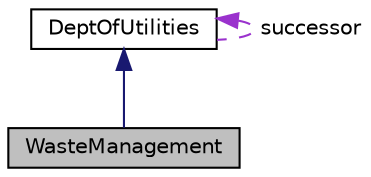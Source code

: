 digraph "WasteManagement"
{
 // LATEX_PDF_SIZE
  edge [fontname="Helvetica",fontsize="10",labelfontname="Helvetica",labelfontsize="10"];
  node [fontname="Helvetica",fontsize="10",shape=record];
  Node1 [label="WasteManagement",height=0.2,width=0.4,color="black", fillcolor="grey75", style="filled", fontcolor="black",tooltip="Manages the waste collection, disposal, and recycling systems for the city. Inherits from the Departm..."];
  Node2 -> Node1 [dir="back",color="midnightblue",fontsize="10",style="solid",fontname="Helvetica"];
  Node2 [label="DeptOfUtilities",height=0.2,width=0.4,color="black", fillcolor="white", style="filled",URL="$classDeptOfUtilities.html",tooltip="Base class for managing various city utility departments like power, water, and waste management."];
  Node2 -> Node2 [dir="back",color="darkorchid3",fontsize="10",style="dashed",label=" successor" ,fontname="Helvetica"];
}
